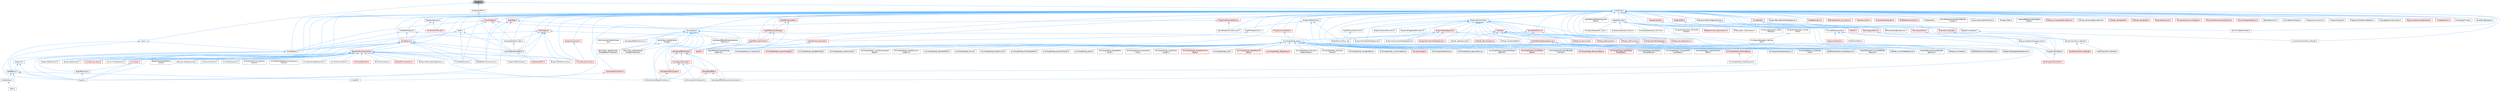 digraph "Greater.h"
{
 // INTERACTIVE_SVG=YES
 // LATEX_PDF_SIZE
  bgcolor="transparent";
  edge [fontname=Helvetica,fontsize=10,labelfontname=Helvetica,labelfontsize=10];
  node [fontname=Helvetica,fontsize=10,shape=box,height=0.2,width=0.4];
  Node1 [id="Node000001",label="Greater.h",height=0.2,width=0.4,color="gray40", fillcolor="grey60", style="filled", fontcolor="black",tooltip=" "];
  Node1 -> Node2 [id="edge1_Node000001_Node000002",dir="back",color="steelblue1",style="solid",tooltip=" "];
  Node2 [id="Node000002",label="Core.h",height=0.2,width=0.4,color="grey40", fillcolor="white", style="filled",URL="$d6/dd7/Core_8h.html",tooltip=" "];
  Node2 -> Node3 [id="edge2_Node000002_Node000003",dir="back",color="steelblue1",style="solid",tooltip=" "];
  Node3 [id="Node000003",label="CoreUObject.h",height=0.2,width=0.4,color="grey40", fillcolor="white", style="filled",URL="$d0/ded/CoreUObject_8h.html",tooltip=" "];
  Node3 -> Node4 [id="edge3_Node000003_Node000004",dir="back",color="steelblue1",style="solid",tooltip=" "];
  Node4 [id="Node000004",label="Engine.h",height=0.2,width=0.4,color="grey40", fillcolor="white", style="filled",URL="$d1/d34/Public_2Engine_8h.html",tooltip=" "];
  Node3 -> Node5 [id="edge4_Node000003_Node000005",dir="back",color="steelblue1",style="solid",tooltip=" "];
  Node5 [id="Node000005",label="EngineMinimal.h",height=0.2,width=0.4,color="grey40", fillcolor="white", style="filled",URL="$d0/d2c/EngineMinimal_8h.html",tooltip=" "];
  Node5 -> Node4 [id="edge5_Node000005_Node000004",dir="back",color="steelblue1",style="solid",tooltip=" "];
  Node3 -> Node6 [id="edge6_Node000003_Node000006",dir="back",color="steelblue1",style="solid",tooltip=" "];
  Node6 [id="Node000006",label="SlateBasics.h",height=0.2,width=0.4,color="grey40", fillcolor="white", style="filled",URL="$da/d2f/SlateBasics_8h.html",tooltip=" "];
  Node6 -> Node4 [id="edge7_Node000006_Node000004",dir="back",color="steelblue1",style="solid",tooltip=" "];
  Node6 -> Node7 [id="edge8_Node000006_Node000007",dir="back",color="steelblue1",style="solid",tooltip=" "];
  Node7 [id="Node000007",label="Slate.h",height=0.2,width=0.4,color="grey40", fillcolor="white", style="filled",URL="$d2/dc0/Slate_8h.html",tooltip=" "];
  Node6 -> Node8 [id="edge9_Node000006_Node000008",dir="back",color="steelblue1",style="solid",tooltip=" "];
  Node8 [id="Node000008",label="SlateExtras.h",height=0.2,width=0.4,color="grey40", fillcolor="white", style="filled",URL="$d8/dec/SlateExtras_8h.html",tooltip=" "];
  Node8 -> Node7 [id="edge10_Node000008_Node000007",dir="back",color="steelblue1",style="solid",tooltip=" "];
  Node6 -> Node9 [id="edge11_Node000006_Node000009",dir="back",color="steelblue1",style="solid",tooltip=" "];
  Node9 [id="Node000009",label="UnrealEd.h",height=0.2,width=0.4,color="grey40", fillcolor="white", style="filled",URL="$d2/d5f/UnrealEd_8h.html",tooltip=" "];
  Node3 -> Node10 [id="edge12_Node000003_Node000010",dir="back",color="steelblue1",style="solid",tooltip=" "];
  Node10 [id="Node000010",label="SlateCore.h",height=0.2,width=0.4,color="grey40", fillcolor="white", style="filled",URL="$dc/d03/SlateCore_8h.html",tooltip=" "];
  Node10 -> Node4 [id="edge13_Node000010_Node000004",dir="back",color="steelblue1",style="solid",tooltip=" "];
  Node10 -> Node6 [id="edge14_Node000010_Node000006",dir="back",color="steelblue1",style="solid",tooltip=" "];
  Node2 -> Node4 [id="edge15_Node000002_Node000004",dir="back",color="steelblue1",style="solid",tooltip=" "];
  Node2 -> Node6 [id="edge16_Node000002_Node000006",dir="back",color="steelblue1",style="solid",tooltip=" "];
  Node1 -> Node11 [id="edge17_Node000001_Node000011",dir="back",color="steelblue1",style="solid",tooltip=" "];
  Node11 [id="Node000011",label="CoreSharedPCH.h",height=0.2,width=0.4,color="grey40", fillcolor="white", style="filled",URL="$d8/de5/CoreSharedPCH_8h.html",tooltip=" "];
  Node11 -> Node12 [id="edge18_Node000011_Node000012",dir="back",color="steelblue1",style="solid",tooltip=" "];
  Node12 [id="Node000012",label="CoreUObjectSharedPCH.h",height=0.2,width=0.4,color="grey40", fillcolor="white", style="filled",URL="$de/d2f/CoreUObjectSharedPCH_8h.html",tooltip=" "];
  Node12 -> Node13 [id="edge19_Node000012_Node000013",dir="back",color="steelblue1",style="solid",tooltip=" "];
  Node13 [id="Node000013",label="SlateSharedPCH.h",height=0.2,width=0.4,color="red", fillcolor="#FFF0F0", style="filled",URL="$d1/dfc/SlateSharedPCH_8h.html",tooltip=" "];
  Node1 -> Node16 [id="edge20_Node000001_Node000016",dir="back",color="steelblue1",style="solid",tooltip=" "];
  Node16 [id="Node000016",label="UnrealType.h",height=0.2,width=0.4,color="grey40", fillcolor="white", style="filled",URL="$d6/d2f/UnrealType_8h.html",tooltip=" "];
  Node16 -> Node17 [id="edge21_Node000016_Node000017",dir="back",color="steelblue1",style="solid",tooltip=" "];
  Node17 [id="Node000017",label="AIDataProvider.h",height=0.2,width=0.4,color="grey40", fillcolor="white", style="filled",URL="$dd/d5b/AIDataProvider_8h.html",tooltip=" "];
  Node17 -> Node18 [id="edge22_Node000017_Node000018",dir="back",color="steelblue1",style="solid",tooltip=" "];
  Node18 [id="Node000018",label="AIDataProvider_QueryParams.h",height=0.2,width=0.4,color="red", fillcolor="#FFF0F0", style="filled",URL="$d3/dd9/AIDataProvider__QueryParams_8h.html",tooltip=" "];
  Node17 -> Node20 [id="edge23_Node000017_Node000020",dir="back",color="steelblue1",style="solid",tooltip=" "];
  Node20 [id="Node000020",label="BTDecorator_IsAtLocation.h",height=0.2,width=0.4,color="grey40", fillcolor="white", style="filled",URL="$dd/d6b/BTDecorator__IsAtLocation_8h.html",tooltip=" "];
  Node17 -> Node21 [id="edge24_Node000017_Node000021",dir="back",color="steelblue1",style="solid",tooltip=" "];
  Node21 [id="Node000021",label="EnvQueryGenerator_Actors\lOfClass.h",height=0.2,width=0.4,color="grey40", fillcolor="white", style="filled",URL="$d7/d2e/EnvQueryGenerator__ActorsOfClass_8h.html",tooltip=" "];
  Node17 -> Node22 [id="edge25_Node000017_Node000022",dir="back",color="steelblue1",style="solid",tooltip=" "];
  Node22 [id="Node000022",label="EnvQueryGenerator_Cone.h",height=0.2,width=0.4,color="grey40", fillcolor="white", style="filled",URL="$d5/deb/EnvQueryGenerator__Cone_8h.html",tooltip=" "];
  Node17 -> Node23 [id="edge26_Node000017_Node000023",dir="back",color="steelblue1",style="solid",tooltip=" "];
  Node23 [id="Node000023",label="EnvQueryGenerator_Donut.h",height=0.2,width=0.4,color="grey40", fillcolor="white", style="filled",URL="$d3/d40/EnvQueryGenerator__Donut_8h.html",tooltip=" "];
  Node17 -> Node24 [id="edge27_Node000017_Node000024",dir="back",color="steelblue1",style="solid",tooltip=" "];
  Node24 [id="Node000024",label="EnvQueryGenerator_OnCircle.h",height=0.2,width=0.4,color="grey40", fillcolor="white", style="filled",URL="$d5/de9/EnvQueryGenerator__OnCircle_8h.html",tooltip=" "];
  Node17 -> Node25 [id="edge28_Node000017_Node000025",dir="back",color="steelblue1",style="solid",tooltip=" "];
  Node25 [id="Node000025",label="EnvQueryGenerator_Pathing\lGrid.h",height=0.2,width=0.4,color="grey40", fillcolor="white", style="filled",URL="$d5/dd8/EnvQueryGenerator__PathingGrid_8h.html",tooltip=" "];
  Node17 -> Node26 [id="edge29_Node000017_Node000026",dir="back",color="steelblue1",style="solid",tooltip=" "];
  Node26 [id="Node000026",label="EnvQueryGenerator_Perceived\lActors.h",height=0.2,width=0.4,color="grey40", fillcolor="white", style="filled",URL="$db/d42/EnvQueryGenerator__PerceivedActors_8h.html",tooltip=" "];
  Node17 -> Node27 [id="edge30_Node000017_Node000027",dir="back",color="steelblue1",style="solid",tooltip=" "];
  Node27 [id="Node000027",label="EnvQueryGenerator_Simple\lGrid.h",height=0.2,width=0.4,color="grey40", fillcolor="white", style="filled",URL="$d9/d65/EnvQueryGenerator__SimpleGrid_8h.html",tooltip=" "];
  Node27 -> Node25 [id="edge31_Node000027_Node000025",dir="back",color="steelblue1",style="solid",tooltip=" "];
  Node16 -> Node28 [id="edge32_Node000016_Node000028",dir="back",color="steelblue1",style="solid",tooltip=" "];
  Node28 [id="Node000028",label="ActorElementEditorCopyAnd\lPaste.h",height=0.2,width=0.4,color="grey40", fillcolor="white", style="filled",URL="$d8/dc2/ActorElementEditorCopyAndPaste_8h.html",tooltip=" "];
  Node16 -> Node29 [id="edge33_Node000016_Node000029",dir="back",color="steelblue1",style="solid",tooltip=" "];
  Node29 [id="Node000029",label="AnimGraphNode_Base.h",height=0.2,width=0.4,color="grey40", fillcolor="white", style="filled",URL="$d0/dfb/AnimGraphNode__Base_8h.html",tooltip=" "];
  Node29 -> Node30 [id="edge34_Node000029_Node000030",dir="back",color="steelblue1",style="solid",tooltip=" "];
  Node30 [id="Node000030",label="AnimGraphNodeAlphaOptions.h",height=0.2,width=0.4,color="grey40", fillcolor="white", style="filled",URL="$d6/df6/AnimGraphNodeAlphaOptions_8h.html",tooltip=" "];
  Node29 -> Node31 [id="edge35_Node000029_Node000031",dir="back",color="steelblue1",style="solid",tooltip=" "];
  Node31 [id="Node000031",label="AnimGraphNodeBinding.h",height=0.2,width=0.4,color="grey40", fillcolor="white", style="filled",URL="$d6/d3b/AnimGraphNodeBinding_8h.html",tooltip=" "];
  Node29 -> Node32 [id="edge36_Node000029_Node000032",dir="back",color="steelblue1",style="solid",tooltip=" "];
  Node32 [id="Node000032",label="AnimGraphNode_ApplyAdditive.h",height=0.2,width=0.4,color="grey40", fillcolor="white", style="filled",URL="$da/d67/AnimGraphNode__ApplyAdditive_8h.html",tooltip=" "];
  Node29 -> Node33 [id="edge37_Node000029_Node000033",dir="back",color="steelblue1",style="solid",tooltip=" "];
  Node33 [id="Node000033",label="AnimGraphNode_ApplyMeshSpace\lAdditive.h",height=0.2,width=0.4,color="grey40", fillcolor="white", style="filled",URL="$dd/dc4/AnimGraphNode__ApplyMeshSpaceAdditive_8h.html",tooltip=" "];
  Node29 -> Node34 [id="edge38_Node000029_Node000034",dir="back",color="steelblue1",style="solid",tooltip=" "];
  Node34 [id="Node000034",label="AnimGraphNode_AssetPlayer\lBase.h",height=0.2,width=0.4,color="red", fillcolor="#FFF0F0", style="filled",URL="$d1/d4f/AnimGraphNode__AssetPlayerBase_8h.html",tooltip=" "];
  Node29 -> Node46 [id="edge39_Node000029_Node000046",dir="back",color="steelblue1",style="solid",tooltip=" "];
  Node46 [id="Node000046",label="AnimGraphNode_BlendBoneBy\lChannel.h",height=0.2,width=0.4,color="grey40", fillcolor="white", style="filled",URL="$de/da9/AnimGraphNode__BlendBoneByChannel_8h.html",tooltip=" "];
  Node29 -> Node47 [id="edge40_Node000029_Node000047",dir="back",color="steelblue1",style="solid",tooltip=" "];
  Node47 [id="Node000047",label="AnimGraphNode_BlendListBase.h",height=0.2,width=0.4,color="red", fillcolor="#FFF0F0", style="filled",URL="$d7/d20/AnimGraphNode__BlendListBase_8h.html",tooltip=" "];
  Node29 -> Node52 [id="edge41_Node000029_Node000052",dir="back",color="steelblue1",style="solid",tooltip=" "];
  Node52 [id="Node000052",label="AnimGraphNode_BlendSpace\lGraphBase.h",height=0.2,width=0.4,color="red", fillcolor="#FFF0F0", style="filled",URL="$d6/d44/AnimGraphNode__BlendSpaceGraphBase_8h.html",tooltip=" "];
  Node29 -> Node55 [id="edge42_Node000029_Node000055",dir="back",color="steelblue1",style="solid",tooltip=" "];
  Node55 [id="Node000055",label="AnimGraphNode_BlendSpace\lSampleResult.h",height=0.2,width=0.4,color="grey40", fillcolor="white", style="filled",URL="$de/df8/AnimGraphNode__BlendSpaceSampleResult_8h.html",tooltip=" "];
  Node29 -> Node56 [id="edge43_Node000029_Node000056",dir="back",color="steelblue1",style="solid",tooltip=" "];
  Node56 [id="Node000056",label="AnimGraphNode_ComponentTo\lLocalSpace.h",height=0.2,width=0.4,color="grey40", fillcolor="white", style="filled",URL="$d1/d3f/AnimGraphNode__ComponentToLocalSpace_8h.html",tooltip=" "];
  Node29 -> Node57 [id="edge44_Node000029_Node000057",dir="back",color="steelblue1",style="solid",tooltip=" "];
  Node57 [id="Node000057",label="AnimGraphNode_CopyPoseFrom\lMesh.h",height=0.2,width=0.4,color="grey40", fillcolor="white", style="filled",URL="$d6/d71/AnimGraphNode__CopyPoseFromMesh_8h.html",tooltip=" "];
  Node29 -> Node58 [id="edge45_Node000029_Node000058",dir="back",color="steelblue1",style="solid",tooltip=" "];
  Node58 [id="Node000058",label="AnimGraphNode_CurveSource.h",height=0.2,width=0.4,color="grey40", fillcolor="white", style="filled",URL="$dc/de5/AnimGraphNode__CurveSource_8h.html",tooltip=" "];
  Node29 -> Node59 [id="edge46_Node000029_Node000059",dir="back",color="steelblue1",style="solid",tooltip=" "];
  Node59 [id="Node000059",label="AnimGraphNode_CustomProperty.h",height=0.2,width=0.4,color="red", fillcolor="#FFF0F0", style="filled",URL="$d8/d3f/AnimGraphNode__CustomProperty_8h.html",tooltip=" "];
  Node29 -> Node63 [id="edge47_Node000029_Node000063",dir="back",color="steelblue1",style="solid",tooltip=" "];
  Node63 [id="Node000063",label="AnimGraphNode_DeadBlending.h",height=0.2,width=0.4,color="grey40", fillcolor="white", style="filled",URL="$d8/d73/AnimGraphNode__DeadBlending_8h.html",tooltip=" "];
  Node29 -> Node64 [id="edge48_Node000029_Node000064",dir="back",color="steelblue1",style="solid",tooltip=" "];
  Node64 [id="Node000064",label="AnimGraphNode_Inertialization.h",height=0.2,width=0.4,color="grey40", fillcolor="white", style="filled",URL="$d7/d66/AnimGraphNode__Inertialization_8h.html",tooltip=" "];
  Node29 -> Node65 [id="edge49_Node000029_Node000065",dir="back",color="steelblue1",style="solid",tooltip=" "];
  Node65 [id="Node000065",label="AnimGraphNode_LinkedInput\lPose.h",height=0.2,width=0.4,color="grey40", fillcolor="white", style="filled",URL="$d7/d8c/AnimGraphNode__LinkedInputPose_8h.html",tooltip=" "];
  Node29 -> Node66 [id="edge50_Node000029_Node000066",dir="back",color="steelblue1",style="solid",tooltip=" "];
  Node66 [id="Node000066",label="AnimGraphNode_LocalToComponent\lSpace.h",height=0.2,width=0.4,color="grey40", fillcolor="white", style="filled",URL="$d6/d01/AnimGraphNode__LocalToComponentSpace_8h.html",tooltip=" "];
  Node29 -> Node67 [id="edge51_Node000029_Node000067",dir="back",color="steelblue1",style="solid",tooltip=" "];
  Node67 [id="Node000067",label="AnimGraphNode_MakeDynamic\lAdditive.h",height=0.2,width=0.4,color="grey40", fillcolor="white", style="filled",URL="$d4/dc9/AnimGraphNode__MakeDynamicAdditive_8h.html",tooltip=" "];
  Node29 -> Node68 [id="edge52_Node000029_Node000068",dir="back",color="steelblue1",style="solid",tooltip=" "];
  Node68 [id="Node000068",label="AnimGraphNode_MeshRefPose.h",height=0.2,width=0.4,color="grey40", fillcolor="white", style="filled",URL="$d3/d58/AnimGraphNode__MeshRefPose_8h.html",tooltip=" "];
  Node29 -> Node69 [id="edge53_Node000029_Node000069",dir="back",color="steelblue1",style="solid",tooltip=" "];
  Node69 [id="Node000069",label="AnimGraphNode_Mirror.h",height=0.2,width=0.4,color="grey40", fillcolor="white", style="filled",URL="$de/d96/AnimGraphNode__Mirror_8h.html",tooltip=" "];
  Node29 -> Node70 [id="edge54_Node000029_Node000070",dir="back",color="steelblue1",style="solid",tooltip=" "];
  Node70 [id="Node000070",label="AnimGraphNode_ModifyCurve.h",height=0.2,width=0.4,color="grey40", fillcolor="white", style="filled",URL="$d5/d09/AnimGraphNode__ModifyCurve_8h.html",tooltip=" "];
  Node29 -> Node71 [id="edge55_Node000029_Node000071",dir="back",color="steelblue1",style="solid",tooltip=" "];
  Node71 [id="Node000071",label="AnimGraphNode_MultiWayBlend.h",height=0.2,width=0.4,color="grey40", fillcolor="white", style="filled",URL="$dd/dcb/AnimGraphNode__MultiWayBlend_8h.html",tooltip=" "];
  Node29 -> Node72 [id="edge56_Node000029_Node000072",dir="back",color="steelblue1",style="solid",tooltip=" "];
  Node72 [id="Node000072",label="AnimGraphNode_PoseSnapshot.h",height=0.2,width=0.4,color="grey40", fillcolor="white", style="filled",URL="$d1/d92/AnimGraphNode__PoseSnapshot_8h.html",tooltip=" "];
  Node29 -> Node73 [id="edge57_Node000029_Node000073",dir="back",color="steelblue1",style="solid",tooltip=" "];
  Node73 [id="Node000073",label="AnimGraphNode_RandomPlayer.h",height=0.2,width=0.4,color="grey40", fillcolor="white", style="filled",URL="$dc/d48/AnimGraphNode__RandomPlayer_8h.html",tooltip=" "];
  Node29 -> Node74 [id="edge58_Node000029_Node000074",dir="back",color="steelblue1",style="solid",tooltip=" "];
  Node74 [id="Node000074",label="AnimGraphNode_RefPoseBase.h",height=0.2,width=0.4,color="red", fillcolor="#FFF0F0", style="filled",URL="$d8/d34/AnimGraphNode__RefPoseBase_8h.html",tooltip=" "];
  Node74 -> Node72 [id="edge59_Node000074_Node000072",dir="back",color="steelblue1",style="solid",tooltip=" "];
  Node29 -> Node77 [id="edge60_Node000029_Node000077",dir="back",color="steelblue1",style="solid",tooltip=" "];
  Node77 [id="Node000077",label="AnimGraphNode_Root.h",height=0.2,width=0.4,color="grey40", fillcolor="white", style="filled",URL="$d2/d39/AnimGraphNode__Root_8h.html",tooltip=" "];
  Node29 -> Node78 [id="edge61_Node000029_Node000078",dir="back",color="steelblue1",style="solid",tooltip=" "];
  Node78 [id="Node000078",label="AnimGraphNode_RotateRoot\lBone.h",height=0.2,width=0.4,color="grey40", fillcolor="white", style="filled",URL="$d4/de0/AnimGraphNode__RotateRootBone_8h.html",tooltip=" "];
  Node29 -> Node79 [id="edge62_Node000029_Node000079",dir="back",color="steelblue1",style="solid",tooltip=" "];
  Node79 [id="Node000079",label="AnimGraphNode_SaveCached\lPose.h",height=0.2,width=0.4,color="grey40", fillcolor="white", style="filled",URL="$df/d5e/AnimGraphNode__SaveCachedPose_8h.html",tooltip=" "];
  Node29 -> Node80 [id="edge63_Node000029_Node000080",dir="back",color="steelblue1",style="solid",tooltip=" "];
  Node80 [id="Node000080",label="AnimGraphNode_ScaleChain\lLength.h",height=0.2,width=0.4,color="grey40", fillcolor="white", style="filled",URL="$d9/df8/AnimGraphNode__ScaleChainLength_8h.html",tooltip=" "];
  Node29 -> Node81 [id="edge64_Node000029_Node000081",dir="back",color="steelblue1",style="solid",tooltip=" "];
  Node81 [id="Node000081",label="AnimGraphNode_SkeletalControl\lBase.h",height=0.2,width=0.4,color="red", fillcolor="#FFF0F0", style="filled",URL="$d9/dff/AnimGraphNode__SkeletalControlBase_8h.html",tooltip=" "];
  Node29 -> Node106 [id="edge65_Node000029_Node000106",dir="back",color="steelblue1",style="solid",tooltip=" "];
  Node106 [id="Node000106",label="AnimGraphNode_Slot.h",height=0.2,width=0.4,color="grey40", fillcolor="white", style="filled",URL="$df/d63/AnimGraphNode__Slot_8h.html",tooltip=" "];
  Node29 -> Node107 [id="edge66_Node000029_Node000107",dir="back",color="steelblue1",style="solid",tooltip=" "];
  Node107 [id="Node000107",label="AnimGraphNode_StateMachine\lBase.h",height=0.2,width=0.4,color="red", fillcolor="#FFF0F0", style="filled",URL="$dc/d11/AnimGraphNode__StateMachineBase_8h.html",tooltip=" "];
  Node29 -> Node109 [id="edge67_Node000029_Node000109",dir="back",color="steelblue1",style="solid",tooltip=" "];
  Node109 [id="Node000109",label="AnimGraphNode_StateResult.h",height=0.2,width=0.4,color="red", fillcolor="#FFF0F0", style="filled",URL="$d3/d7e/AnimGraphNode__StateResult_8h.html",tooltip=" "];
  Node29 -> Node111 [id="edge68_Node000029_Node000111",dir="back",color="steelblue1",style="solid",tooltip=" "];
  Node111 [id="Node000111",label="AnimGraphNode_Transition\lPoseEvaluator.h",height=0.2,width=0.4,color="grey40", fillcolor="white", style="filled",URL="$d8/dec/AnimGraphNode__TransitionPoseEvaluator_8h.html",tooltip=" "];
  Node29 -> Node112 [id="edge69_Node000029_Node000112",dir="back",color="steelblue1",style="solid",tooltip=" "];
  Node112 [id="Node000112",label="AnimGraphNode_Transition\lResult.h",height=0.2,width=0.4,color="grey40", fillcolor="white", style="filled",URL="$d7/d74/AnimGraphNode__TransitionResult_8h.html",tooltip=" "];
  Node29 -> Node113 [id="edge70_Node000029_Node000113",dir="back",color="steelblue1",style="solid",tooltip=" "];
  Node113 [id="Node000113",label="AnimGraphNode_TwoWayBlend.h",height=0.2,width=0.4,color="grey40", fillcolor="white", style="filled",URL="$d0/df0/AnimGraphNode__TwoWayBlend_8h.html",tooltip=" "];
  Node29 -> Node114 [id="edge71_Node000029_Node000114",dir="back",color="steelblue1",style="solid",tooltip=" "];
  Node114 [id="Node000114",label="AnimGraphNode_UseCachedPose.h",height=0.2,width=0.4,color="grey40", fillcolor="white", style="filled",URL="$d8/d30/AnimGraphNode__UseCachedPose_8h.html",tooltip=" "];
  Node29 -> Node115 [id="edge72_Node000029_Node000115",dir="back",color="steelblue1",style="solid",tooltip=" "];
  Node115 [id="Node000115",label="AnimationGraph.h",height=0.2,width=0.4,color="red", fillcolor="#FFF0F0", style="filled",URL="$df/d2e/AnimationGraph_8h.html",tooltip=" "];
  Node29 -> Node120 [id="edge73_Node000029_Node000120",dir="back",color="steelblue1",style="solid",tooltip=" "];
  Node120 [id="Node000120",label="K2Node_AnimNodeReference.h",height=0.2,width=0.4,color="grey40", fillcolor="white", style="filled",URL="$d2/d81/K2Node__AnimNodeReference_8h.html",tooltip=" "];
  Node16 -> Node121 [id="edge74_Node000016_Node000121",dir="back",color="steelblue1",style="solid",tooltip=" "];
  Node121 [id="Node000121",label="AnimatedPropertyKey.h",height=0.2,width=0.4,color="grey40", fillcolor="white", style="filled",URL="$df/dee/AnimatedPropertyKey_8h.html",tooltip=" "];
  Node121 -> Node122 [id="edge75_Node000121_Node000122",dir="back",color="steelblue1",style="solid",tooltip=" "];
  Node122 [id="Node000122",label="BoolPropertyTrackEditor.h",height=0.2,width=0.4,color="red", fillcolor="#FFF0F0", style="filled",URL="$db/d07/BoolPropertyTrackEditor_8h.html",tooltip=" "];
  Node121 -> Node124 [id="edge76_Node000121_Node000124",dir="back",color="steelblue1",style="solid",tooltip=" "];
  Node124 [id="Node000124",label="ISequencerModule.h",height=0.2,width=0.4,color="red", fillcolor="#FFF0F0", style="filled",URL="$d7/d3b/ISequencerModule_8h.html",tooltip=" "];
  Node121 -> Node139 [id="edge77_Node000121_Node000139",dir="back",color="steelblue1",style="solid",tooltip=" "];
  Node139 [id="Node000139",label="ISequencerObjectChangeListener.h",height=0.2,width=0.4,color="grey40", fillcolor="white", style="filled",URL="$dc/d0b/ISequencerObjectChangeListener_8h.html",tooltip=" "];
  Node139 -> Node140 [id="edge78_Node000139_Node000140",dir="back",color="steelblue1",style="solid",tooltip=" "];
  Node140 [id="Node000140",label="PropertyTrackEditor.h",height=0.2,width=0.4,color="grey40", fillcolor="white", style="filled",URL="$da/d9a/PropertyTrackEditor_8h.html",tooltip=" "];
  Node140 -> Node122 [id="edge79_Node000140_Node000122",dir="back",color="steelblue1",style="solid",tooltip=" "];
  Node121 -> Node141 [id="edge80_Node000121_Node000141",dir="back",color="steelblue1",style="solid",tooltip=" "];
  Node141 [id="Node000141",label="MediaTrackEditor.h",height=0.2,width=0.4,color="grey40", fillcolor="white", style="filled",URL="$d0/d41/MediaTrackEditor_8h.html",tooltip=" "];
  Node121 -> Node140 [id="edge81_Node000121_Node000140",dir="back",color="steelblue1",style="solid",tooltip=" "];
  Node16 -> Node142 [id="edge82_Node000016_Node000142",dir="back",color="steelblue1",style="solid",tooltip=" "];
  Node142 [id="Node000142",label="AttributeSet.h",height=0.2,width=0.4,color="grey40", fillcolor="white", style="filled",URL="$da/d01/AttributeSet_8h.html",tooltip=" "];
  Node142 -> Node143 [id="edge83_Node000142_Node000143",dir="back",color="steelblue1",style="solid",tooltip=" "];
  Node143 [id="Node000143",label="AbilitySystemBlueprintLibrary.h",height=0.2,width=0.4,color="grey40", fillcolor="white", style="filled",URL="$d5/dd6/AbilitySystemBlueprintLibrary_8h.html",tooltip=" "];
  Node142 -> Node144 [id="edge84_Node000142_Node000144",dir="back",color="steelblue1",style="solid",tooltip=" "];
  Node144 [id="Node000144",label="AbilitySystemComponent.h",height=0.2,width=0.4,color="grey40", fillcolor="white", style="filled",URL="$d0/da3/AbilitySystemComponent_8h.html",tooltip=" "];
  Node142 -> Node145 [id="edge85_Node000142_Node000145",dir="back",color="steelblue1",style="solid",tooltip=" "];
  Node145 [id="Node000145",label="AbilitySystemTestAttribute\lSet.h",height=0.2,width=0.4,color="grey40", fillcolor="white", style="filled",URL="$df/d1f/AbilitySystemTestAttributeSet_8h.html",tooltip=" "];
  Node142 -> Node146 [id="edge86_Node000142_Node000146",dir="back",color="steelblue1",style="solid",tooltip=" "];
  Node146 [id="Node000146",label="AbilityTask_WaitAttribute\lChange.h",height=0.2,width=0.4,color="grey40", fillcolor="white", style="filled",URL="$dd/d60/AbilityTask__WaitAttributeChange_8h.html",tooltip=" "];
  Node146 -> Node147 [id="edge87_Node000146_Node000147",dir="back",color="steelblue1",style="solid",tooltip=" "];
  Node147 [id="Node000147",label="AbilityTask_WaitAttribute\lChangeRatioThreshold.h",height=0.2,width=0.4,color="grey40", fillcolor="white", style="filled",URL="$de/d5e/AbilityTask__WaitAttributeChangeRatioThreshold_8h.html",tooltip=" "];
  Node146 -> Node148 [id="edge88_Node000146_Node000148",dir="back",color="steelblue1",style="solid",tooltip=" "];
  Node148 [id="Node000148",label="AbilityTask_WaitAttribute\lChangeThreshold.h",height=0.2,width=0.4,color="grey40", fillcolor="white", style="filled",URL="$db/d3e/AbilityTask__WaitAttributeChangeThreshold_8h.html",tooltip=" "];
  Node142 -> Node147 [id="edge89_Node000142_Node000147",dir="back",color="steelblue1",style="solid",tooltip=" "];
  Node142 -> Node148 [id="edge90_Node000142_Node000148",dir="back",color="steelblue1",style="solid",tooltip=" "];
  Node142 -> Node149 [id="edge91_Node000142_Node000149",dir="back",color="steelblue1",style="solid",tooltip=" "];
  Node149 [id="Node000149",label="GameplayAbilitySpec.h",height=0.2,width=0.4,color="red", fillcolor="#FFF0F0", style="filled",URL="$dd/daf/GameplayAbilitySpec_8h.html",tooltip=" "];
  Node149 -> Node144 [id="edge92_Node000149_Node000144",dir="back",color="steelblue1",style="solid",tooltip=" "];
  Node149 -> Node194 [id="edge93_Node000149_Node000194",dir="back",color="steelblue1",style="solid",tooltip=" "];
  Node194 [id="Node000194",label="GameplayAbilityTypes.h",height=0.2,width=0.4,color="red", fillcolor="#FFF0F0", style="filled",URL="$d1/dd9/GameplayAbilityTypes_8h.html",tooltip=" "];
  Node194 -> Node143 [id="edge94_Node000194_Node000143",dir="back",color="steelblue1",style="solid",tooltip=" "];
  Node149 -> Node201 [id="edge95_Node000149_Node000201",dir="back",color="steelblue1",style="solid",tooltip=" "];
  Node201 [id="Node000201",label="GameplayEffect.h",height=0.2,width=0.4,color="red", fillcolor="#FFF0F0", style="filled",URL="$d4/d15/GameplayEffect_8h.html",tooltip=" "];
  Node201 -> Node144 [id="edge96_Node000201_Node000144",dir="back",color="steelblue1",style="solid",tooltip=" "];
  Node201 -> Node212 [id="edge97_Node000201_Node000212",dir="back",color="steelblue1",style="solid",tooltip=" "];
  Node212 [id="Node000212",label="GameplayEffectExecutionCalculation.h",height=0.2,width=0.4,color="grey40", fillcolor="white", style="filled",URL="$df/d9d/GameplayEffectExecutionCalculation_8h.html",tooltip=" "];
  Node142 -> Node194 [id="edge98_Node000142_Node000194",dir="back",color="steelblue1",style="solid",tooltip=" "];
  Node142 -> Node201 [id="edge99_Node000142_Node000201",dir="back",color="steelblue1",style="solid",tooltip=" "];
  Node142 -> Node219 [id="edge100_Node000142_Node000219",dir="back",color="steelblue1",style="solid",tooltip=" "];
  Node219 [id="Node000219",label="GameplayEffectAttributeCapture\lDefinition.h",height=0.2,width=0.4,color="grey40", fillcolor="white", style="filled",URL="$dd/d62/GameplayEffectAttributeCaptureDefinition_8h.html",tooltip=" "];
  Node219 -> Node220 [id="edge101_Node000219_Node000220",dir="back",color="steelblue1",style="solid",tooltip=" "];
  Node220 [id="Node000220",label="GameplayEffectTypes.h",height=0.2,width=0.4,color="red", fillcolor="#FFF0F0", style="filled",URL="$d7/d59/GameplayEffectTypes_8h.html",tooltip=" "];
  Node220 -> Node143 [id="edge102_Node000220_Node000143",dir="back",color="steelblue1",style="solid",tooltip=" "];
  Node220 -> Node149 [id="edge103_Node000220_Node000149",dir="back",color="steelblue1",style="solid",tooltip=" "];
  Node220 -> Node194 [id="edge104_Node000220_Node000194",dir="back",color="steelblue1",style="solid",tooltip=" "];
  Node220 -> Node201 [id="edge105_Node000220_Node000201",dir="back",color="steelblue1",style="solid",tooltip=" "];
  Node220 -> Node212 [id="edge106_Node000220_Node000212",dir="back",color="steelblue1",style="solid",tooltip=" "];
  Node142 -> Node242 [id="edge107_Node000142_Node000242",dir="back",color="steelblue1",style="solid",tooltip=" "];
  Node242 [id="Node000242",label="GameplayEffectExtension.h",height=0.2,width=0.4,color="grey40", fillcolor="white", style="filled",URL="$d6/db4/GameplayEffectExtension_8h.html",tooltip=" "];
  Node142 -> Node220 [id="edge108_Node000142_Node000220",dir="back",color="steelblue1",style="solid",tooltip=" "];
  Node16 -> Node243 [id="edge109_Node000016_Node000243",dir="back",color="steelblue1",style="solid",tooltip=" "];
  Node243 [id="Node000243",label="BPVariableDragDropAction.h",height=0.2,width=0.4,color="grey40", fillcolor="white", style="filled",URL="$dd/d23/BPVariableDragDropAction_8h.html",tooltip=" "];
  Node16 -> Node244 [id="edge110_Node000016_Node000244",dir="back",color="steelblue1",style="solid",tooltip=" "];
  Node244 [id="Node000244",label="BezierChannelCurveModel.h",height=0.2,width=0.4,color="grey40", fillcolor="white", style="filled",URL="$d3/d63/BezierChannelCurveModel_8h.html",tooltip=" "];
  Node244 -> Node245 [id="edge111_Node000244_Node000245",dir="back",color="steelblue1",style="solid",tooltip=" "];
  Node245 [id="Node000245",label="DoubleChannelCurveModel.h",height=0.2,width=0.4,color="red", fillcolor="#FFF0F0", style="filled",URL="$d1/d5b/DoubleChannelCurveModel_8h.html",tooltip=" "];
  Node244 -> Node247 [id="edge112_Node000244_Node000247",dir="back",color="steelblue1",style="solid",tooltip=" "];
  Node247 [id="Node000247",label="FloatChannelCurveModel.h",height=0.2,width=0.4,color="grey40", fillcolor="white", style="filled",URL="$d0/d27/FloatChannelCurveModel_8h.html",tooltip=" "];
  Node16 -> Node248 [id="edge113_Node000016_Node000248",dir="back",color="steelblue1",style="solid",tooltip=" "];
  Node248 [id="Node000248",label="BlueprintActionFilter.h",height=0.2,width=0.4,color="grey40", fillcolor="white", style="filled",URL="$d5/d2a/BlueprintActionFilter_8h.html",tooltip=" "];
  Node248 -> Node249 [id="edge114_Node000248_Node000249",dir="back",color="steelblue1",style="solid",tooltip=" "];
  Node249 [id="Node000249",label="BlueprintActionMenuUtils.h",height=0.2,width=0.4,color="grey40", fillcolor="white", style="filled",URL="$d3/dad/BlueprintActionMenuUtils_8h.html",tooltip=" "];
  Node248 -> Node250 [id="edge115_Node000248_Node000250",dir="back",color="steelblue1",style="solid",tooltip=" "];
  Node250 [id="Node000250",label="BlueprintComponentNodeSpawner.h",height=0.2,width=0.4,color="grey40", fillcolor="white", style="filled",URL="$d2/d98/BlueprintComponentNodeSpawner_8h.html",tooltip=" "];
  Node248 -> Node251 [id="edge116_Node000248_Node000251",dir="back",color="steelblue1",style="solid",tooltip=" "];
  Node251 [id="Node000251",label="BlueprintDragDropMenuItem.h",height=0.2,width=0.4,color="grey40", fillcolor="white", style="filled",URL="$dc/deb/BlueprintDragDropMenuItem_8h.html",tooltip=" "];
  Node248 -> Node252 [id="edge117_Node000248_Node000252",dir="back",color="steelblue1",style="solid",tooltip=" "];
  Node252 [id="Node000252",label="BlueprintFunctionNodeSpawner.h",height=0.2,width=0.4,color="red", fillcolor="#FFF0F0", style="filled",URL="$d0/d59/BlueprintFunctionNodeSpawner_8h.html",tooltip=" "];
  Node248 -> Node254 [id="edge118_Node000248_Node000254",dir="back",color="steelblue1",style="solid",tooltip=" "];
  Node254 [id="Node000254",label="BlueprintNodeSpawner.h",height=0.2,width=0.4,color="red", fillcolor="#FFF0F0", style="filled",URL="$d1/de9/BlueprintNodeSpawner_8h.html",tooltip=" "];
  Node254 -> Node250 [id="edge119_Node000254_Node000250",dir="back",color="steelblue1",style="solid",tooltip=" "];
  Node254 -> Node252 [id="edge120_Node000254_Node000252",dir="back",color="steelblue1",style="solid",tooltip=" "];
  Node254 -> Node262 [id="edge121_Node000254_Node000262",dir="back",color="steelblue1",style="solid",tooltip=" "];
  Node262 [id="Node000262",label="BlueprintVariableNodeSpawner.h",height=0.2,width=0.4,color="grey40", fillcolor="white", style="filled",URL="$db/dba/BlueprintVariableNodeSpawner_8h.html",tooltip=" "];
  Node254 -> Node264 [id="edge122_Node000254_Node000264",dir="back",color="steelblue1",style="solid",tooltip=" "];
  Node264 [id="Node000264",label="RigVMEdGraphNodeSpawner.h",height=0.2,width=0.4,color="red", fillcolor="#FFF0F0", style="filled",URL="$d4/d8b/RigVMEdGraphNodeSpawner_8h.html",tooltip=" "];
  Node264 -> Node265 [id="edge123_Node000264_Node000265",dir="back",color="steelblue1",style="solid",tooltip=" "];
  Node265 [id="Node000265",label="RigVMEdGraphEnumNodeSpawner.h",height=0.2,width=0.4,color="grey40", fillcolor="white", style="filled",URL="$d3/dfd/RigVMEdGraphEnumNodeSpawner_8h.html",tooltip=" "];
  Node264 -> Node266 [id="edge124_Node000264_Node000266",dir="back",color="steelblue1",style="solid",tooltip=" "];
  Node266 [id="Node000266",label="RigVMEdGraphFunctionRefNode\lSpawner.h",height=0.2,width=0.4,color="grey40", fillcolor="white", style="filled",URL="$d3/d16/RigVMEdGraphFunctionRefNodeSpawner_8h.html",tooltip=" "];
  Node264 -> Node268 [id="edge125_Node000264_Node000268",dir="back",color="steelblue1",style="solid",tooltip=" "];
  Node268 [id="Node000268",label="RigVMEdGraphTemplateNode\lSpawner.h",height=0.2,width=0.4,color="grey40", fillcolor="white", style="filled",URL="$d9/d6c/RigVMEdGraphTemplateNodeSpawner_8h.html",tooltip=" "];
  Node264 -> Node269 [id="edge126_Node000264_Node000269",dir="back",color="steelblue1",style="solid",tooltip=" "];
  Node269 [id="Node000269",label="RigVMEdGraphUnitNodeSpawner.h",height=0.2,width=0.4,color="grey40", fillcolor="white", style="filled",URL="$d3/d6b/RigVMEdGraphUnitNodeSpawner_8h.html",tooltip=" "];
  Node264 -> Node270 [id="edge127_Node000264_Node000270",dir="back",color="steelblue1",style="solid",tooltip=" "];
  Node270 [id="Node000270",label="RigVMEdGraphVariableNode\lSpawner.h",height=0.2,width=0.4,color="grey40", fillcolor="white", style="filled",URL="$d0/d83/RigVMEdGraphVariableNodeSpawner_8h.html",tooltip=" "];
  Node254 -> Node271 [id="edge128_Node000254_Node000271",dir="back",color="steelblue1",style="solid",tooltip=" "];
  Node271 [id="Node000271",label="SRigVMActionMenu.cpp",height=0.2,width=0.4,color="grey40", fillcolor="white", style="filled",URL="$dc/d4c/SRigVMActionMenu_8cpp.html",tooltip=" "];
  Node248 -> Node262 [id="edge129_Node000248_Node000262",dir="back",color="steelblue1",style="solid",tooltip=" "];
  Node248 -> Node272 [id="edge130_Node000248_Node000272",dir="back",color="steelblue1",style="solid",tooltip=" "];
  Node272 [id="Node000272",label="K2Node.h",height=0.2,width=0.4,color="red", fillcolor="#FFF0F0", style="filled",URL="$d5/d94/K2Node_8h.html",tooltip=" "];
  Node272 -> Node29 [id="edge131_Node000272_Node000029",dir="back",color="steelblue1",style="solid",tooltip=" "];
  Node272 -> Node120 [id="edge132_Node000272_Node000120",dir="back",color="steelblue1",style="solid",tooltip=" "];
  Node272 -> Node279 [id="edge133_Node000272_Node000279",dir="back",color="steelblue1",style="solid",tooltip=" "];
  Node279 [id="Node000279",label="K2Node_BaseMCDelegate.h",height=0.2,width=0.4,color="red", fillcolor="#FFF0F0", style="filled",URL="$dd/d9b/K2Node__BaseMCDelegate_8h.html",tooltip=" "];
  Node279 -> Node261 [id="edge134_Node000279_Node000261",dir="back",color="steelblue1",style="solid",tooltip=" "];
  Node261 [id="Node000261",label="BlueprintDelegateNodeSpawner.h",height=0.2,width=0.4,color="grey40", fillcolor="white", style="filled",URL="$dc/d16/BlueprintDelegateNodeSpawner_8h.html",tooltip=" "];
  Node272 -> Node287 [id="edge135_Node000272_Node000287",dir="back",color="steelblue1",style="solid",tooltip=" "];
  Node287 [id="Node000287",label="K2Node_CallFunction.h",height=0.2,width=0.4,color="red", fillcolor="#FFF0F0", style="filled",URL="$d5/d5f/K2Node__CallFunction_8h.html",tooltip=" "];
  Node287 -> Node290 [id="edge136_Node000287_Node000290",dir="back",color="steelblue1",style="solid",tooltip=" "];
  Node290 [id="Node000290",label="K2Node_AnimGetter.h",height=0.2,width=0.4,color="grey40", fillcolor="white", style="filled",URL="$dc/d9a/K2Node__AnimGetter_8h.html",tooltip=" "];
  Node272 -> Node317 [id="edge137_Node000272_Node000317",dir="back",color="steelblue1",style="solid",tooltip=" "];
  Node317 [id="Node000317",label="K2Node_DynamicCast.h",height=0.2,width=0.4,color="red", fillcolor="#FFF0F0", style="filled",URL="$dc/d1c/K2Node__DynamicCast_8h.html",tooltip=" "];
  Node272 -> Node361 [id="edge138_Node000272_Node000361",dir="back",color="steelblue1",style="solid",tooltip=" "];
  Node361 [id="Node000361",label="K2Node_GetArrayItem.h",height=0.2,width=0.4,color="red", fillcolor="#FFF0F0", style="filled",URL="$df/db6/K2Node__GetArrayItem_8h.html",tooltip=" "];
  Node272 -> Node368 [id="edge139_Node000272_Node000368",dir="back",color="steelblue1",style="solid",tooltip=" "];
  Node368 [id="Node000368",label="K2Node_GetSubsystem.h",height=0.2,width=0.4,color="grey40", fillcolor="white", style="filled",URL="$d6/d44/K2Node__GetSubsystem_8h.html",tooltip=" "];
  Node272 -> Node352 [id="edge140_Node000272_Node000352",dir="back",color="steelblue1",style="solid",tooltip=" "];
  Node352 [id="Node000352",label="K2Node_MacroInstance.h",height=0.2,width=0.4,color="red", fillcolor="#FFF0F0", style="filled",URL="$d1/d45/K2Node__MacroInstance_8h.html",tooltip=" "];
  Node272 -> Node392 [id="edge141_Node000272_Node000392",dir="back",color="steelblue1",style="solid",tooltip=" "];
  Node392 [id="Node000392",label="K2Node_StructOperation.h",height=0.2,width=0.4,color="red", fillcolor="#FFF0F0", style="filled",URL="$d1/d1c/K2Node__StructOperation_8h.html",tooltip=" "];
  Node272 -> Node406 [id="edge142_Node000272_Node000406",dir="back",color="steelblue1",style="solid",tooltip=" "];
  Node406 [id="Node000406",label="K2Node_VariableSetRef.h",height=0.2,width=0.4,color="grey40", fillcolor="white", style="filled",URL="$dc/de5/K2Node__VariableSetRef_8h.html",tooltip=" "];
  Node248 -> Node290 [id="edge143_Node000248_Node000290",dir="back",color="steelblue1",style="solid",tooltip=" "];
  Node248 -> Node120 [id="edge144_Node000248_Node000120",dir="back",color="steelblue1",style="solid",tooltip=" "];
  Node248 -> Node287 [id="edge145_Node000248_Node000287",dir="back",color="steelblue1",style="solid",tooltip=" "];
  Node248 -> Node317 [id="edge146_Node000248_Node000317",dir="back",color="steelblue1",style="solid",tooltip=" "];
  Node248 -> Node361 [id="edge147_Node000248_Node000361",dir="back",color="steelblue1",style="solid",tooltip=" "];
  Node248 -> Node368 [id="edge148_Node000248_Node000368",dir="back",color="steelblue1",style="solid",tooltip=" "];
  Node248 -> Node352 [id="edge149_Node000248_Node000352",dir="back",color="steelblue1",style="solid",tooltip=" "];
  Node248 -> Node392 [id="edge150_Node000248_Node000392",dir="back",color="steelblue1",style="solid",tooltip=" "];
  Node248 -> Node406 [id="edge151_Node000248_Node000406",dir="back",color="steelblue1",style="solid",tooltip=" "];
  Node248 -> Node407 [id="edge152_Node000248_Node000407",dir="back",color="steelblue1",style="solid",tooltip=" "];
  Node407 [id="Node000407",label="RigVMActionMenuUtils.h",height=0.2,width=0.4,color="grey40", fillcolor="white", style="filled",URL="$dd/d72/RigVMActionMenuUtils_8h.html",tooltip=" "];
  Node407 -> Node271 [id="edge153_Node000407_Node000271",dir="back",color="steelblue1",style="solid",tooltip=" "];
  Node248 -> Node264 [id="edge154_Node000248_Node000264",dir="back",color="steelblue1",style="solid",tooltip=" "];
  Node16 -> Node259 [id="edge155_Node000016_Node000259",dir="back",color="steelblue1",style="solid",tooltip=" "];
  Node259 [id="Node000259",label="BlueprintBoundEventNodeSpawner.h",height=0.2,width=0.4,color="grey40", fillcolor="white", style="filled",URL="$dc/d31/BlueprintBoundEventNodeSpawner_8h.html",tooltip=" "];
  Node16 -> Node261 [id="edge156_Node000016_Node000261",dir="back",color="steelblue1",style="solid",tooltip=" "];
  Node16 -> Node332 [id="edge157_Node000016_Node000332",dir="back",color="steelblue1",style="solid",tooltip=" "];
  Node332 [id="Node000332",label="BlueprintEditorUtils.h",height=0.2,width=0.4,color="grey40", fillcolor="white", style="filled",URL="$d7/d3d/BlueprintEditorUtils_8h.html",tooltip=" "];
  Node332 -> Node30 [id="edge158_Node000332_Node000030",dir="back",color="steelblue1",style="solid",tooltip=" "];
  Node332 -> Node333 [id="edge159_Node000332_Node000333",dir="back",color="steelblue1",style="solid",tooltip=" "];
  Node333 [id="Node000333",label="GameModeInfoCustomizer.h",height=0.2,width=0.4,color="grey40", fillcolor="white", style="filled",URL="$d5/df3/GameModeInfoCustomizer_8h.html",tooltip=" "];
  Node332 -> Node271 [id="edge160_Node000332_Node000271",dir="back",color="steelblue1",style="solid",tooltip=" "];
  Node16 -> Node408 [id="edge161_Node000016_Node000408",dir="back",color="steelblue1",style="solid",tooltip=" "];
  Node408 [id="Node000408",label="BlueprintFunctionLibrary.h",height=0.2,width=0.4,color="red", fillcolor="#FFF0F0", style="filled",URL="$d3/d94/BlueprintFunctionLibrary_8h.html",tooltip=" "];
  Node408 -> Node409 [id="edge162_Node000408_Node000409",dir="back",color="steelblue1",style="solid",tooltip=" "];
  Node409 [id="Node000409",label="AIBlueprintHelperLibrary.h",height=0.2,width=0.4,color="grey40", fillcolor="white", style="filled",URL="$dc/d00/AIBlueprintHelperLibrary_8h.html",tooltip=" "];
  Node408 -> Node143 [id="edge163_Node000408_Node000143",dir="back",color="steelblue1",style="solid",tooltip=" "];
  Node408 -> Node410 [id="edge164_Node000408_Node000410",dir="back",color="steelblue1",style="solid",tooltip=" "];
  Node410 [id="Node000410",label="AirMovementUtils.h",height=0.2,width=0.4,color="grey40", fillcolor="white", style="filled",URL="$df/d55/AirMovementUtils_8h.html",tooltip=" "];
  Node408 -> Node411 [id="edge165_Node000408_Node000411",dir="back",color="steelblue1",style="solid",tooltip=" "];
  Node411 [id="Node000411",label="AnimNotifyLibrary.h",height=0.2,width=0.4,color="grey40", fillcolor="white", style="filled",URL="$d0/d81/AnimNotifyLibrary_8h.html",tooltip=" "];
  Node408 -> Node412 [id="edge166_Node000408_Node000412",dir="back",color="steelblue1",style="solid",tooltip=" "];
  Node412 [id="Node000412",label="AnimNotifyMirrorInspection\lLibrary.h",height=0.2,width=0.4,color="grey40", fillcolor="white", style="filled",URL="$df/ddd/AnimNotifyMirrorInspectionLibrary_8h.html",tooltip=" "];
  Node408 -> Node413 [id="edge167_Node000408_Node000413",dir="back",color="steelblue1",style="solid",tooltip=" "];
  Node413 [id="Node000413",label="AnimNotifyStateMachineInspection\lLibrary.h",height=0.2,width=0.4,color="grey40", fillcolor="white", style="filled",URL="$de/de3/AnimNotifyStateMachineInspectionLibrary_8h.html",tooltip=" "];
  Node408 -> Node414 [id="edge168_Node000408_Node000414",dir="back",color="steelblue1",style="solid",tooltip=" "];
  Node414 [id="Node000414",label="AnimTypes.h",height=0.2,width=0.4,color="red", fillcolor="#FFF0F0", style="filled",URL="$d5/d84/AnimTypes_8h.html",tooltip=" "];
  Node414 -> Node4 [id="edge169_Node000414_Node000004",dir="back",color="steelblue1",style="solid",tooltip=" "];
  Node414 -> Node5 [id="edge170_Node000414_Node000005",dir="back",color="steelblue1",style="solid",tooltip=" "];
  Node408 -> Node627 [id="edge171_Node000408_Node000627",dir="back",color="steelblue1",style="solid",tooltip=" "];
  Node627 [id="Node000627",label="AnimationAssetExtensions.h",height=0.2,width=0.4,color="grey40", fillcolor="white", style="filled",URL="$d4/d37/AnimationAssetExtensions_8h.html",tooltip=" "];
  Node408 -> Node707 [id="edge172_Node000408_Node000707",dir="back",color="steelblue1",style="solid",tooltip=" "];
  Node707 [id="Node000707",label="AsyncMovementUtils.h",height=0.2,width=0.4,color="grey40", fillcolor="white", style="filled",URL="$d4/d3a/AsyncMovementUtils_8h.html",tooltip=" "];
  Node408 -> Node629 [id="edge173_Node000408_Node000629",dir="back",color="steelblue1",style="solid",tooltip=" "];
  Node629 [id="Node000629",label="AttributeIdentifier.h",height=0.2,width=0.4,color="red", fillcolor="#FFF0F0", style="filled",URL="$df/daa/AttributeIdentifier_8h.html",tooltip=" "];
  Node408 -> Node708 [id="edge174_Node000408_Node000708",dir="back",color="steelblue1",style="solid",tooltip=" "];
  Node708 [id="Node000708",label="BTFunctionLibrary.h",height=0.2,width=0.4,color="grey40", fillcolor="white", style="filled",URL="$d5/ddd/BTFunctionLibrary_8h.html",tooltip=" "];
  Node408 -> Node709 [id="edge175_Node000408_Node000709",dir="back",color="steelblue1",style="solid",tooltip=" "];
  Node709 [id="Node000709",label="BasedMovementUtils.h",height=0.2,width=0.4,color="red", fillcolor="#FFF0F0", style="filled",URL="$d8/d85/BasedMovementUtils_8h.html",tooltip=" "];
  Node408 -> Node723 [id="edge176_Node000408_Node000723",dir="back",color="steelblue1",style="solid",tooltip=" "];
  Node723 [id="Node000723",label="BlueprintGameplayTagLibrary.h",height=0.2,width=0.4,color="grey40", fillcolor="white", style="filled",URL="$db/d22/BlueprintGameplayTagLibrary_8h.html",tooltip=" "];
  Node408 -> Node724 [id="edge177_Node000408_Node000724",dir="back",color="steelblue1",style="solid",tooltip=" "];
  Node724 [id="Node000724",label="BlueprintInstancedStruct\lLibrary.h",height=0.2,width=0.4,color="grey40", fillcolor="white", style="filled",URL="$d6/dbb/BlueprintInstancedStructLibrary_8h.html",tooltip=" "];
  Node408 -> Node725 [id="edge178_Node000408_Node000725",dir="back",color="steelblue1",style="solid",tooltip=" "];
  Node725 [id="Node000725",label="BlueprintMapLibrary.h",height=0.2,width=0.4,color="grey40", fillcolor="white", style="filled",URL="$d2/d19/BlueprintMapLibrary_8h.html",tooltip=" "];
  Node408 -> Node726 [id="edge179_Node000408_Node000726",dir="back",color="steelblue1",style="solid",tooltip=" "];
  Node726 [id="Node000726",label="BlueprintPathsLibrary.h",height=0.2,width=0.4,color="grey40", fillcolor="white", style="filled",URL="$d1/db0/BlueprintPathsLibrary_8h.html",tooltip=" "];
  Node408 -> Node727 [id="edge180_Node000408_Node000727",dir="back",color="steelblue1",style="solid",tooltip=" "];
  Node727 [id="Node000727",label="BlueprintPlatformLibrary.h",height=0.2,width=0.4,color="grey40", fillcolor="white", style="filled",URL="$da/d13/BlueprintPlatformLibrary_8h.html",tooltip=" "];
  Node408 -> Node728 [id="edge181_Node000408_Node000728",dir="back",color="steelblue1",style="solid",tooltip=" "];
  Node728 [id="Node000728",label="BlueprintSetLibrary.h",height=0.2,width=0.4,color="grey40", fillcolor="white", style="filled",URL="$d2/d1a/BlueprintSetLibrary_8h.html",tooltip=" "];
  Node408 -> Node739 [id="edge182_Node000408_Node000739",dir="back",color="steelblue1",style="solid",tooltip=" "];
  Node739 [id="Node000739",label="DataTableFunctionLibrary.h",height=0.2,width=0.4,color="grey40", fillcolor="white", style="filled",URL="$d8/df7/DataTableFunctionLibrary_8h.html",tooltip=" "];
  Node408 -> Node4 [id="edge183_Node000408_Node000004",dir="back",color="steelblue1",style="solid",tooltip=" "];
  Node408 -> Node767 [id="edge184_Node000408_Node000767",dir="back",color="steelblue1",style="solid",tooltip=" "];
  Node767 [id="Node000767",label="KismetArrayLibrary.h",height=0.2,width=0.4,color="red", fillcolor="#FFF0F0", style="filled",URL="$d0/d04/KismetArrayLibrary_8h.html",tooltip=" "];
  Node408 -> Node773 [id="edge185_Node000408_Node000773",dir="back",color="steelblue1",style="solid",tooltip=" "];
  Node773 [id="Node000773",label="KismetMathLibrary.h",height=0.2,width=0.4,color="grey40", fillcolor="white", style="filled",URL="$d9/d07/KismetMathLibrary_8h.html",tooltip=" "];
  Node408 -> Node778 [id="edge186_Node000408_Node000778",dir="back",color="steelblue1",style="solid",tooltip=" "];
  Node778 [id="Node000778",label="KismetSystemLibrary.h",height=0.2,width=0.4,color="red", fillcolor="#FFF0F0", style="filled",URL="$da/d0f/KismetSystemLibrary_8h.html",tooltip=" "];
  Node408 -> Node922 [id="edge187_Node000408_Node000922",dir="back",color="steelblue1",style="solid",tooltip=" "];
  Node922 [id="Node000922",label="PhysicsThreadLibrary.h",height=0.2,width=0.4,color="grey40", fillcolor="white", style="filled",URL="$dd/df6/PhysicsThreadLibrary_8h.html",tooltip=" "];
  Node16 -> Node989 [id="edge188_Node000016_Node000989",dir="back",color="steelblue1",style="solid",tooltip=" "];
  Node989 [id="Node000989",label="BlueprintGeneratedClass.h",height=0.2,width=0.4,color="red", fillcolor="#FFF0F0", style="filled",URL="$d6/d77/BlueprintGeneratedClass_8h.html",tooltip=" "];
  Node989 -> Node4 [id="edge189_Node000989_Node000004",dir="back",color="steelblue1",style="solid",tooltip=" "];
  Node989 -> Node333 [id="edge190_Node000989_Node000333",dir="back",color="steelblue1",style="solid",tooltip=" "];
  Node16 -> Node725 [id="edge191_Node000016_Node000725",dir="back",color="steelblue1",style="solid",tooltip=" "];
  Node16 -> Node728 [id="edge192_Node000016_Node000728",dir="back",color="steelblue1",style="solid",tooltip=" "];
  Node16 -> Node262 [id="edge193_Node000016_Node000262",dir="back",color="steelblue1",style="solid",tooltip=" "];
  Node16 -> Node1019 [id="edge194_Node000016_Node001019",dir="back",color="steelblue1",style="solid",tooltip=" "];
  Node1019 [id="Node001019",label="ChannelCurveModel.h",height=0.2,width=0.4,color="red", fillcolor="#FFF0F0", style="filled",URL="$de/dfa/ChannelCurveModel_8h.html",tooltip=" "];
  Node1019 -> Node244 [id="edge195_Node001019_Node000244",dir="back",color="steelblue1",style="solid",tooltip=" "];
  Node16 -> Node747 [id="edge196_Node000016_Node000747",dir="back",color="steelblue1",style="solid",tooltip=" "];
  Node747 [id="Node000747",label="ComponentVisualizer.h",height=0.2,width=0.4,color="red", fillcolor="#FFF0F0", style="filled",URL="$d3/d9b/ComponentVisualizer_8h.html",tooltip=" "];
  Node747 -> Node9 [id="edge197_Node000747_Node000009",dir="back",color="steelblue1",style="solid",tooltip=" "];
  Node16 -> Node1023 [id="edge198_Node000016_Node001023",dir="back",color="steelblue1",style="solid",tooltip=" "];
  Node1023 [id="Node001023",label="ConstraintChannelCurveModel.h",height=0.2,width=0.4,color="grey40", fillcolor="white", style="filled",URL="$d9/d5f/ConstraintChannelCurveModel_8h.html",tooltip=" "];
  Node16 -> Node3 [id="edge199_Node000016_Node000003",dir="back",color="steelblue1",style="solid",tooltip=" "];
  Node16 -> Node12 [id="edge200_Node000016_Node000012",dir="back",color="steelblue1",style="solid",tooltip=" "];
  Node16 -> Node1024 [id="edge201_Node000016_Node001024",dir="back",color="steelblue1",style="solid",tooltip=" "];
  Node1024 [id="Node001024",label="CurveModel.h",height=0.2,width=0.4,color="red", fillcolor="#FFF0F0", style="filled",URL="$de/d1c/CurveModel_8h.html",tooltip=" "];
  Node1024 -> Node1019 [id="edge202_Node001024_Node001019",dir="back",color="steelblue1",style="solid",tooltip=" "];
  Node1024 -> Node1043 [id="edge203_Node001024_Node001043",dir="back",color="steelblue1",style="solid",tooltip=" "];
  Node1043 [id="Node001043",label="KeyBarCurveModel.h",height=0.2,width=0.4,color="grey40", fillcolor="white", style="filled",URL="$d7/da1/KeyBarCurveModel_8h.html",tooltip=" "];
  Node1043 -> Node1023 [id="edge204_Node001043_Node001023",dir="back",color="steelblue1",style="solid",tooltip=" "];
  Node1024 -> Node1045 [id="edge205_Node001024_Node001045",dir="back",color="steelblue1",style="solid",tooltip=" "];
  Node1045 [id="Node001045",label="RichCurveEditorModel.h",height=0.2,width=0.4,color="grey40", fillcolor="white", style="filled",URL="$d9/d48/RichCurveEditorModel_8h.html",tooltip=" "];
  Node16 -> Node1047 [id="edge206_Node000016_Node001047",dir="back",color="steelblue1",style="solid",tooltip=" "];
  Node1047 [id="Node001047",label="DataReplication.h",height=0.2,width=0.4,color="red", fillcolor="#FFF0F0", style="filled",URL="$d8/d2a/DataReplication_8h.html",tooltip=" "];
  Node16 -> Node1049 [id="edge207_Node000016_Node001049",dir="back",color="steelblue1",style="solid",tooltip=" "];
  Node1049 [id="Node001049",label="DataTable.h",height=0.2,width=0.4,color="red", fillcolor="#FFF0F0", style="filled",URL="$d3/dba/DataTable_8h.html",tooltip=" "];
  Node1049 -> Node142 [id="edge208_Node001049_Node000142",dir="back",color="steelblue1",style="solid",tooltip=" "];
  Node1049 -> Node739 [id="edge209_Node001049_Node000739",dir="back",color="steelblue1",style="solid",tooltip=" "];
  Node1049 -> Node4 [id="edge210_Node001049_Node000004",dir="back",color="steelblue1",style="solid",tooltip=" "];
  Node16 -> Node739 [id="edge211_Node000016_Node000739",dir="back",color="steelblue1",style="solid",tooltip=" "];
  Node16 -> Node1163 [id="edge212_Node000016_Node001163",dir="back",color="steelblue1",style="solid",tooltip=" "];
  Node1163 [id="Node001163",label="DiffUtils.h",height=0.2,width=0.4,color="red", fillcolor="#FFF0F0", style="filled",URL="$d4/d91/DiffUtils_8h.html",tooltip=" "];
  Node16 -> Node1171 [id="edge213_Node000016_Node001171",dir="back",color="steelblue1",style="solid",tooltip=" "];
  Node1171 [id="Node001171",label="EdGraphSchema_K2_Actions.h",height=0.2,width=0.4,color="red", fillcolor="#FFF0F0", style="filled",URL="$d8/d9c/EdGraphSchema__K2__Actions_8h.html",tooltip=" "];
  Node16 -> Node531 [id="edge214_Node000016_Node000531",dir="back",color="steelblue1",style="solid",tooltip=" "];
  Node531 [id="Node000531",label="EditorAnimUtils.h",height=0.2,width=0.4,color="red", fillcolor="#FFF0F0", style="filled",URL="$d1/dd4/EditorAnimUtils_8h.html",tooltip=" "];
  Node16 -> Node1173 [id="edge215_Node000016_Node001173",dir="back",color="steelblue1",style="solid",tooltip=" "];
  Node1173 [id="Node001173",label="EnumProperty.h",height=0.2,width=0.4,color="red", fillcolor="#FFF0F0", style="filled",URL="$de/d91/EnumProperty_8h.html",tooltip=" "];
  Node1173 -> Node3 [id="edge216_Node001173_Node000003",dir="back",color="steelblue1",style="solid",tooltip=" "];
  Node1173 -> Node1174 [id="edge217_Node001173_Node001174",dir="back",color="steelblue1",style="solid",tooltip=" "];
  Node1174 [id="Node001174",label="GeneratedCppIncludes.h",height=0.2,width=0.4,color="grey40", fillcolor="white", style="filled",URL="$d5/d24/GeneratedCppIncludes_8h.html",tooltip=" "];
  Node1174 -> Node12 [id="edge218_Node001174_Node000012",dir="back",color="steelblue1",style="solid",tooltip=" "];
  Node1173 -> Node1175 [id="edge219_Node001173_Node001175",dir="back",color="steelblue1",style="solid",tooltip=" "];
  Node1175 [id="Node001175",label="RigVMMemoryStorage.h",height=0.2,width=0.4,color="red", fillcolor="#FFF0F0", style="filled",URL="$d1/dd5/RigVMMemoryStorage_8h.html",tooltip=" "];
  Node1175 -> Node1176 [id="edge220_Node001175_Node001176",dir="back",color="steelblue1",style="solid",tooltip=" "];
  Node1176 [id="Node001176",label="RigVM.h",height=0.2,width=0.4,color="red", fillcolor="#FFF0F0", style="filled",URL="$d0/d5e/RigVM_8h.html",tooltip=" "];
  Node1175 -> Node1234 [id="edge221_Node001175_Node001234",dir="back",color="steelblue1",style="solid",tooltip=" "];
  Node1234 [id="Node001234",label="RigVMExecuteContext.h",height=0.2,width=0.4,color="red", fillcolor="#FFF0F0", style="filled",URL="$d8/d0d/RigVMExecuteContext_8h.html",tooltip=" "];
  Node1234 -> Node1176 [id="edge222_Node001234_Node001176",dir="back",color="steelblue1",style="solid",tooltip=" "];
  Node1173 -> Node1313 [id="edge223_Node001173_Node001313",dir="back",color="steelblue1",style="solid",tooltip=" "];
  Node1313 [id="Node001313",label="Stack.h",height=0.2,width=0.4,color="grey40", fillcolor="white", style="filled",URL="$dc/db6/Stack_8h.html",tooltip=" "];
  Node1313 -> Node3 [id="edge224_Node001313_Node000003",dir="back",color="steelblue1",style="solid",tooltip=" "];
  Node1313 -> Node12 [id="edge225_Node001313_Node000012",dir="back",color="steelblue1",style="solid",tooltip=" "];
  Node1313 -> Node773 [id="edge226_Node001313_Node000773",dir="back",color="steelblue1",style="solid",tooltip=" "];
  Node1313 -> Node1314 [id="edge227_Node001313_Node001314",dir="back",color="steelblue1",style="solid",tooltip=" "];
  Node1314 [id="Node001314",label="ScriptMacros.h",height=0.2,width=0.4,color="red", fillcolor="#FFF0F0", style="filled",URL="$d9/d99/ScriptMacros_8h.html",tooltip=" "];
  Node1314 -> Node408 [id="edge228_Node001314_Node000408",dir="back",color="steelblue1",style="solid",tooltip=" "];
  Node1314 -> Node725 [id="edge229_Node001314_Node000725",dir="back",color="steelblue1",style="solid",tooltip=" "];
  Node1314 -> Node728 [id="edge230_Node001314_Node000728",dir="back",color="steelblue1",style="solid",tooltip=" "];
  Node1314 -> Node3 [id="edge231_Node001314_Node000003",dir="back",color="steelblue1",style="solid",tooltip=" "];
  Node1314 -> Node12 [id="edge232_Node001314_Node000012",dir="back",color="steelblue1",style="solid",tooltip=" "];
  Node1314 -> Node739 [id="edge233_Node001314_Node000739",dir="back",color="steelblue1",style="solid",tooltip=" "];
  Node1314 -> Node767 [id="edge234_Node001314_Node000767",dir="back",color="steelblue1",style="solid",tooltip=" "];
  Node1314 -> Node773 [id="edge235_Node001314_Node000773",dir="back",color="steelblue1",style="solid",tooltip=" "];
  Node1314 -> Node778 [id="edge236_Node001314_Node000778",dir="back",color="steelblue1",style="solid",tooltip=" "];
  Node1314 -> Node922 [id="edge237_Node001314_Node000922",dir="back",color="steelblue1",style="solid",tooltip=" "];
  Node16 -> Node2595 [id="edge238_Node000016_Node002595",dir="back",color="steelblue1",style="solid",tooltip=" "];
  Node2595 [id="Node002595",label="ExposedValueHandler.h",height=0.2,width=0.4,color="red", fillcolor="#FFF0F0", style="filled",URL="$df/d8c/ExposedValueHandler_8h.html",tooltip=" "];
  Node16 -> Node2597 [id="edge239_Node000016_Node002597",dir="back",color="steelblue1",style="solid",tooltip=" "];
  Node2597 [id="Node002597",label="FastReferenceCollector.h",height=0.2,width=0.4,color="red", fillcolor="#FFF0F0", style="filled",URL="$dd/d44/FastReferenceCollector_8h.html",tooltip=" "];
  Node16 -> Node2600 [id="edge240_Node000016_Node002600",dir="back",color="steelblue1",style="solid",tooltip=" "];
  Node2600 [id="Node002600",label="FieldIterator.h",height=0.2,width=0.4,color="grey40", fillcolor="white", style="filled",URL="$db/daa/FieldIterator_8h.html",tooltip=" "];
  Node16 -> Node2601 [id="edge241_Node000016_Node002601",dir="back",color="steelblue1",style="solid",tooltip=" "];
  Node2601 [id="Node002601",label="FieldPathProperty.h",height=0.2,width=0.4,color="grey40", fillcolor="white", style="filled",URL="$d9/d38/FieldPathProperty_8h.html",tooltip=" "];
  Node2601 -> Node3 [id="edge242_Node002601_Node000003",dir="back",color="steelblue1",style="solid",tooltip=" "];
  Node2601 -> Node1174 [id="edge243_Node002601_Node001174",dir="back",color="steelblue1",style="solid",tooltip=" "];
  Node2601 -> Node1314 [id="edge244_Node002601_Node001314",dir="back",color="steelblue1",style="solid",tooltip=" "];
  Node16 -> Node2602 [id="edge245_Node000016_Node002602",dir="back",color="steelblue1",style="solid",tooltip=" "];
  Node2602 [id="Node002602",label="FunctionUtilsPrivate.h",height=0.2,width=0.4,color="red", fillcolor="#FFF0F0", style="filled",URL="$d1/d21/FunctionUtilsPrivate_8h.html",tooltip=" "];
  Node16 -> Node333 [id="edge246_Node000016_Node000333",dir="back",color="steelblue1",style="solid",tooltip=" "];
  Node16 -> Node212 [id="edge247_Node000016_Node000212",dir="back",color="steelblue1",style="solid",tooltip=" "];
  Node16 -> Node1174 [id="edge248_Node000016_Node001174",dir="back",color="steelblue1",style="solid",tooltip=" "];
  Node16 -> Node2604 [id="edge249_Node000016_Node002604",dir="back",color="steelblue1",style="solid",tooltip=" "];
  Node2604 [id="Node002604",label="IAnimBlueprintCopyTermDefaults\lContext.h",height=0.2,width=0.4,color="grey40", fillcolor="white", style="filled",URL="$dc/d21/IAnimBlueprintCopyTermDefaultsContext_8h.html",tooltip=" "];
  Node16 -> Node2605 [id="edge250_Node000016_Node002605",dir="back",color="steelblue1",style="solid",tooltip=" "];
  Node2605 [id="Node002605",label="ILevelInstanceEditorModule.h",height=0.2,width=0.4,color="grey40", fillcolor="white", style="filled",URL="$d4/d1d/ILevelInstanceEditorModule_8h.html",tooltip=" "];
  Node16 -> Node2606 [id="edge251_Node000016_Node002606",dir="back",color="steelblue1",style="solid",tooltip=" "];
  Node2606 [id="Node002606",label="IPropertyAccessEditor.h",height=0.2,width=0.4,color="red", fillcolor="#FFF0F0", style="filled",URL="$de/d40/IPropertyAccessEditor_8h.html",tooltip=" "];
  Node2606 -> Node29 [id="edge252_Node002606_Node000029",dir="back",color="steelblue1",style="solid",tooltip=" "];
  Node16 -> Node2607 [id="edge253_Node000016_Node002607",dir="back",color="steelblue1",style="solid",tooltip=" "];
  Node2607 [id="Node002607",label="IPropertyTable.h",height=0.2,width=0.4,color="grey40", fillcolor="white", style="filled",URL="$d5/d90/IPropertyTable_8h.html",tooltip=" "];
  Node16 -> Node2608 [id="edge254_Node000016_Node002608",dir="back",color="steelblue1",style="solid",tooltip=" "];
  Node2608 [id="Node002608",label="InstancedReferenceSubobject\lHelper.h",height=0.2,width=0.4,color="grey40", fillcolor="white", style="filled",URL="$d5/d98/InstancedReferenceSubobjectHelper_8h.html",tooltip=" "];
  Node16 -> Node279 [id="edge255_Node000016_Node000279",dir="back",color="steelblue1",style="solid",tooltip=" "];
  Node16 -> Node337 [id="edge256_Node000016_Node000337",dir="back",color="steelblue1",style="solid",tooltip=" "];
  Node337 [id="Node000337",label="K2Node_ComponentBoundEvent.h",height=0.2,width=0.4,color="red", fillcolor="#FFF0F0", style="filled",URL="$d7/d15/K2Node__ComponentBoundEvent_8h.html",tooltip=" "];
  Node16 -> Node338 [id="edge257_Node000016_Node000338",dir="back",color="steelblue1",style="solid",tooltip=" "];
  Node338 [id="Node000338",label="K2Node_GeneratedBoundEvent.h",height=0.2,width=0.4,color="grey40", fillcolor="white", style="filled",URL="$d4/dc1/K2Node__GeneratedBoundEvent_8h.html",tooltip=" "];
  Node16 -> Node392 [id="edge258_Node000016_Node000392",dir="back",color="steelblue1",style="solid",tooltip=" "];
  Node16 -> Node404 [id="edge259_Node000016_Node000404",dir="back",color="steelblue1",style="solid",tooltip=" "];
  Node404 [id="Node000404",label="K2Node_VariableGet.h",height=0.2,width=0.4,color="red", fillcolor="#FFF0F0", style="filled",URL="$d3/de0/K2Node__VariableGet_8h.html",tooltip=" "];
  Node16 -> Node405 [id="edge260_Node000016_Node000405",dir="back",color="steelblue1",style="solid",tooltip=" "];
  Node405 [id="Node000405",label="K2Node_VariableSet.h",height=0.2,width=0.4,color="red", fillcolor="#FFF0F0", style="filled",URL="$d9/d54/K2Node__VariableSet_8h.html",tooltip=" "];
  Node16 -> Node1043 [id="edge261_Node000016_Node001043",dir="back",color="steelblue1",style="solid",tooltip=" "];
  Node16 -> Node2609 [id="edge262_Node000016_Node002609",dir="back",color="steelblue1",style="solid",tooltip=" "];
  Node2609 [id="Node002609",label="KeyPropertyParams.h",height=0.2,width=0.4,color="red", fillcolor="#FFF0F0", style="filled",URL="$d8/d86/KeyPropertyParams_8h.html",tooltip=" "];
  Node2609 -> Node139 [id="edge263_Node002609_Node000139",dir="back",color="steelblue1",style="solid",tooltip=" "];
  Node2609 -> Node140 [id="edge264_Node002609_Node000140",dir="back",color="steelblue1",style="solid",tooltip=" "];
  Node16 -> Node767 [id="edge265_Node000016_Node000767",dir="back",color="steelblue1",style="solid",tooltip=" "];
  Node16 -> Node773 [id="edge266_Node000016_Node000773",dir="back",color="steelblue1",style="solid",tooltip=" "];
  Node16 -> Node778 [id="edge267_Node000016_Node000778",dir="back",color="steelblue1",style="solid",tooltip=" "];
  Node16 -> Node2617 [id="edge268_Node000016_Node002617",dir="back",color="steelblue1",style="solid",tooltip=" "];
  Node2617 [id="Node002617",label="MaterialExpression.h",height=0.2,width=0.4,color="red", fillcolor="#FFF0F0", style="filled",URL="$df/de6/MaterialExpression_8h.html",tooltip=" "];
  Node16 -> Node2914 [id="edge269_Node000016_Node002914",dir="back",color="steelblue1",style="solid",tooltip=" "];
  Node2914 [id="Node002914",label="MemberReference.h",height=0.2,width=0.4,color="red", fillcolor="#FFF0F0", style="filled",URL="$dc/d3d/MemberReference_8h.html",tooltip=" "];
  Node2914 -> Node29 [id="edge270_Node002914_Node000029",dir="back",color="steelblue1",style="solid",tooltip=" "];
  Node2914 -> Node65 [id="edge271_Node002914_Node000065",dir="back",color="steelblue1",style="solid",tooltip=" "];
  Node2914 -> Node279 [id="edge272_Node002914_Node000279",dir="back",color="steelblue1",style="solid",tooltip=" "];
  Node2914 -> Node287 [id="edge273_Node002914_Node000287",dir="back",color="steelblue1",style="solid",tooltip=" "];
  Node16 -> Node2916 [id="edge274_Node000016_Node002916",dir="back",color="steelblue1",style="solid",tooltip=" "];
  Node2916 [id="Node002916",label="MovieSceneCommonHelpers.h",height=0.2,width=0.4,color="red", fillcolor="#FFF0F0", style="filled",URL="$d9/dd2/MovieSceneCommonHelpers_8h.html",tooltip=" "];
  Node16 -> Node2979 [id="edge275_Node000016_Node002979",dir="back",color="steelblue1",style="solid",tooltip=" "];
  Node2979 [id="Node002979",label="MovieSceneComponentTypeInfo.h",height=0.2,width=0.4,color="red", fillcolor="#FFF0F0", style="filled",URL="$d7/d1a/MovieSceneComponentTypeInfo_8h.html",tooltip=" "];
  Node16 -> Node3048 [id="edge276_Node000016_Node003048",dir="back",color="steelblue1",style="solid",tooltip=" "];
  Node3048 [id="Node003048",label="MovieSceneTrack.h",height=0.2,width=0.4,color="red", fillcolor="#FFF0F0", style="filled",URL="$d6/db2/MovieSceneTrack_8h.html",tooltip=" "];
  Node3048 -> Node140 [id="edge277_Node003048_Node000140",dir="back",color="steelblue1",style="solid",tooltip=" "];
  Node16 -> Node325 [id="edge278_Node000016_Node000325",dir="back",color="steelblue1",style="solid",tooltip=" "];
  Node325 [id="Node000325",label="MyBlueprintItemDragDropAction.h",height=0.2,width=0.4,color="grey40", fillcolor="white", style="filled",URL="$da/d11/MyBlueprintItemDragDropAction_8h.html",tooltip=" "];
  Node325 -> Node243 [id="edge279_Node000325_Node000243",dir="back",color="steelblue1",style="solid",tooltip=" "];
  Node16 -> Node3077 [id="edge280_Node000016_Node003077",dir="back",color="steelblue1",style="solid",tooltip=" "];
  Node3077 [id="Node003077",label="NumericPropertyParams.h",height=0.2,width=0.4,color="red", fillcolor="#FFF0F0", style="filled",URL="$d9/d7b/NumericPropertyParams_8h.html",tooltip=" "];
  Node16 -> Node3078 [id="edge281_Node000016_Node003078",dir="back",color="steelblue1",style="solid",tooltip=" "];
  Node3078 [id="Node003078",label="ObjectEditorUtils.h",height=0.2,width=0.4,color="grey40", fillcolor="white", style="filled",URL="$d3/d5e/ObjectEditorUtils_8h.html",tooltip=" "];
  Node16 -> Node3079 [id="edge282_Node000016_Node003079",dir="back",color="steelblue1",style="solid",tooltip=" "];
  Node3079 [id="Node003079",label="OverrideEventHelper.h",height=0.2,width=0.4,color="grey40", fillcolor="white", style="filled",URL="$de/d34/OverrideEventHelper_8h.html",tooltip=" "];
  Node16 -> Node922 [id="edge283_Node000016_Node000922",dir="back",color="steelblue1",style="solid",tooltip=" "];
  Node16 -> Node3080 [id="edge284_Node000016_Node003080",dir="back",color="steelblue1",style="solid",tooltip=" "];
  Node3080 [id="Node003080",label="PropertyAccessUtil.h",height=0.2,width=0.4,color="red", fillcolor="#FFF0F0", style="filled",URL="$dd/d5d/PropertyAccessUtil_8h.html",tooltip=" "];
  Node3080 -> Node778 [id="edge285_Node003080_Node000778",dir="back",color="steelblue1",style="solid",tooltip=" "];
  Node16 -> Node3145 [id="edge286_Node000016_Node003145",dir="back",color="steelblue1",style="solid",tooltip=" "];
  Node3145 [id="Node003145",label="PropertyHandle.h",height=0.2,width=0.4,color="red", fillcolor="#FFF0F0", style="filled",URL="$d7/d90/PropertyHandle_8h.html",tooltip=" "];
  Node3145 -> Node1163 [id="edge287_Node003145_Node001163",dir="back",color="steelblue1",style="solid",tooltip=" "];
  Node16 -> Node3181 [id="edge288_Node000016_Node003181",dir="back",color="steelblue1",style="solid",tooltip=" "];
  Node3181 [id="Node003181",label="PropertyOptional.h",height=0.2,width=0.4,color="grey40", fillcolor="white", style="filled",URL="$db/d05/PropertyOptional_8h.html",tooltip=" "];
  Node3181 -> Node2602 [id="edge289_Node003181_Node002602",dir="back",color="steelblue1",style="solid",tooltip=" "];
  Node3181 -> Node1314 [id="edge290_Node003181_Node001314",dir="back",color="steelblue1",style="solid",tooltip=" "];
  Node16 -> Node3182 [id="edge291_Node000016_Node003182",dir="back",color="steelblue1",style="solid",tooltip=" "];
  Node3182 [id="Node003182",label="PropertyPath.h",height=0.2,width=0.4,color="red", fillcolor="#FFF0F0", style="filled",URL="$df/d3e/PropertyPath_8h.html",tooltip=" "];
  Node3182 -> Node1163 [id="edge292_Node003182_Node001163",dir="back",color="steelblue1",style="solid",tooltip=" "];
  Node3182 -> Node2609 [id="edge293_Node003182_Node002609",dir="back",color="steelblue1",style="solid",tooltip=" "];
  Node16 -> Node3184 [id="edge294_Node000016_Node003184",dir="back",color="steelblue1",style="solid",tooltip=" "];
  Node3184 [id="Node003184",label="PropertyProxyArchive.h",height=0.2,width=0.4,color="grey40", fillcolor="white", style="filled",URL="$d7/d1f/PropertyProxyArchive_8h.html",tooltip=" "];
  Node16 -> Node3185 [id="edge295_Node000016_Node003185",dir="back",color="steelblue1",style="solid",tooltip=" "];
  Node3185 [id="Node003185",label="PropertyTempVal.h",height=0.2,width=0.4,color="grey40", fillcolor="white", style="filled",URL="$dc/de7/PropertyTempVal_8h.html",tooltip=" "];
  Node16 -> Node3186 [id="edge296_Node000016_Node003186",dir="back",color="steelblue1",style="solid",tooltip=" "];
  Node3186 [id="Node003186",label="PropertyWithSetterAndGetter.h",height=0.2,width=0.4,color="grey40", fillcolor="white", style="filled",URL="$d6/d7f/PropertyWithSetterAndGetter_8h.html",tooltip=" "];
  Node16 -> Node3187 [id="edge297_Node000016_Node003187",dir="back",color="steelblue1",style="solid",tooltip=" "];
  Node3187 [id="Node003187",label="PurgingReferenceCollector.h",height=0.2,width=0.4,color="grey40", fillcolor="white", style="filled",URL="$d1/d11/PurgingReferenceCollector_8h.html",tooltip=" "];
  Node16 -> Node1045 [id="edge298_Node000016_Node001045",dir="back",color="steelblue1",style="solid",tooltip=" "];
  Node16 -> Node1176 [id="edge299_Node000016_Node001176",dir="back",color="steelblue1",style="solid",tooltip=" "];
  Node16 -> Node265 [id="edge300_Node000016_Node000265",dir="back",color="steelblue1",style="solid",tooltip=" "];
  Node16 -> Node266 [id="edge301_Node000016_Node000266",dir="back",color="steelblue1",style="solid",tooltip=" "];
  Node16 -> Node268 [id="edge302_Node000016_Node000268",dir="back",color="steelblue1",style="solid",tooltip=" "];
  Node16 -> Node269 [id="edge303_Node000016_Node000269",dir="back",color="steelblue1",style="solid",tooltip=" "];
  Node16 -> Node270 [id="edge304_Node000016_Node000270",dir="back",color="steelblue1",style="solid",tooltip=" "];
  Node16 -> Node1234 [id="edge305_Node000016_Node001234",dir="back",color="steelblue1",style="solid",tooltip=" "];
  Node16 -> Node3188 [id="edge306_Node000016_Node003188",dir="back",color="steelblue1",style="solid",tooltip=" "];
  Node3188 [id="Node003188",label="RigVMExternalVariable.h",height=0.2,width=0.4,color="red", fillcolor="#FFF0F0", style="filled",URL="$d4/d6f/RigVMExternalVariable_8h.html",tooltip=" "];
  Node3188 -> Node1176 [id="edge307_Node003188_Node001176",dir="back",color="steelblue1",style="solid",tooltip=" "];
  Node3188 -> Node270 [id="edge308_Node003188_Node000270",dir="back",color="steelblue1",style="solid",tooltip=" "];
  Node16 -> Node1175 [id="edge309_Node000016_Node001175",dir="back",color="steelblue1",style="solid",tooltip=" "];
  Node16 -> Node3189 [id="edge310_Node000016_Node003189",dir="back",color="steelblue1",style="solid",tooltip=" "];
  Node3189 [id="Node003189",label="RigVMPropertyPath.h",height=0.2,width=0.4,color="red", fillcolor="#FFF0F0", style="filled",URL="$da/dfd/RigVMPropertyPath_8h.html",tooltip=" "];
  Node3189 -> Node1176 [id="edge311_Node003189_Node001176",dir="back",color="steelblue1",style="solid",tooltip=" "];
  Node3189 -> Node1175 [id="edge312_Node003189_Node001175",dir="back",color="steelblue1",style="solid",tooltip=" "];
  Node16 -> Node3190 [id="edge313_Node000016_Node003190",dir="back",color="steelblue1",style="solid",tooltip=" "];
  Node3190 [id="Node003190",label="RigVMPropertyUtils.h",height=0.2,width=0.4,color="grey40", fillcolor="white", style="filled",URL="$d9/d7b/RigVMPropertyUtils_8h.html",tooltip=" "];
  Node3190 -> Node3188 [id="edge314_Node003190_Node003188",dir="back",color="steelblue1",style="solid",tooltip=" "];
  Node16 -> Node1314 [id="edge315_Node000016_Node001314",dir="back",color="steelblue1",style="solid",tooltip=" "];
  Node16 -> Node2966 [id="edge316_Node000016_Node002966",dir="back",color="steelblue1",style="solid",tooltip=" "];
  Node2966 [id="Node002966",label="SequencerKeyStructGenerator.h",height=0.2,width=0.4,color="red", fillcolor="#FFF0F0", style="filled",URL="$d1/df1/SequencerKeyStructGenerator_8h.html",tooltip=" "];
  Node16 -> Node1313 [id="edge317_Node000016_Node001313",dir="back",color="steelblue1",style="solid",tooltip=" "];
  Node16 -> Node3191 [id="edge318_Node000016_Node003191",dir="back",color="steelblue1",style="solid",tooltip=" "];
  Node3191 [id="Node003191",label="TextProperty.h",height=0.2,width=0.4,color="red", fillcolor="#FFF0F0", style="filled",URL="$d5/d51/TextProperty_8h.html",tooltip=" "];
  Node3191 -> Node726 [id="edge319_Node003191_Node000726",dir="back",color="steelblue1",style="solid",tooltip=" "];
  Node3191 -> Node727 [id="edge320_Node003191_Node000727",dir="back",color="steelblue1",style="solid",tooltip=" "];
  Node3191 -> Node3 [id="edge321_Node003191_Node000003",dir="back",color="steelblue1",style="solid",tooltip=" "];
  Node3191 -> Node12 [id="edge322_Node003191_Node000012",dir="back",color="steelblue1",style="solid",tooltip=" "];
  Node3191 -> Node1174 [id="edge323_Node003191_Node001174",dir="back",color="steelblue1",style="solid",tooltip=" "];
  Node3191 -> Node778 [id="edge324_Node003191_Node000778",dir="back",color="steelblue1",style="solid",tooltip=" "];
  Node3191 -> Node3188 [id="edge325_Node003191_Node003188",dir="back",color="steelblue1",style="solid",tooltip=" "];
  Node16 -> Node3196 [id="edge326_Node000016_Node003196",dir="back",color="steelblue1",style="solid",tooltip=" "];
  Node3196 [id="Node003196",label="UnrealNetwork.h",height=0.2,width=0.4,color="red", fillcolor="#FFF0F0", style="filled",URL="$dc/ddb/UnrealNetwork_8h.html",tooltip=" "];
  Node16 -> Node3197 [id="edge327_Node000016_Node003197",dir="back",color="steelblue1",style="solid",tooltip=" "];
  Node3197 [id="Node003197",label="UnrealTypePrivate.h",height=0.2,width=0.4,color="grey40", fillcolor="white", style="filled",URL="$d0/d8d/UnrealTypePrivate_8h.html",tooltip=" "];
  Node16 -> Node3198 [id="edge328_Node000016_Node003198",dir="back",color="steelblue1",style="solid",tooltip=" "];
  Node3198 [id="Node003198",label="VerseStringProperty.h",height=0.2,width=0.4,color="grey40", fillcolor="white", style="filled",URL="$d7/d7f/VerseStringProperty_8h.html",tooltip=" "];
}
